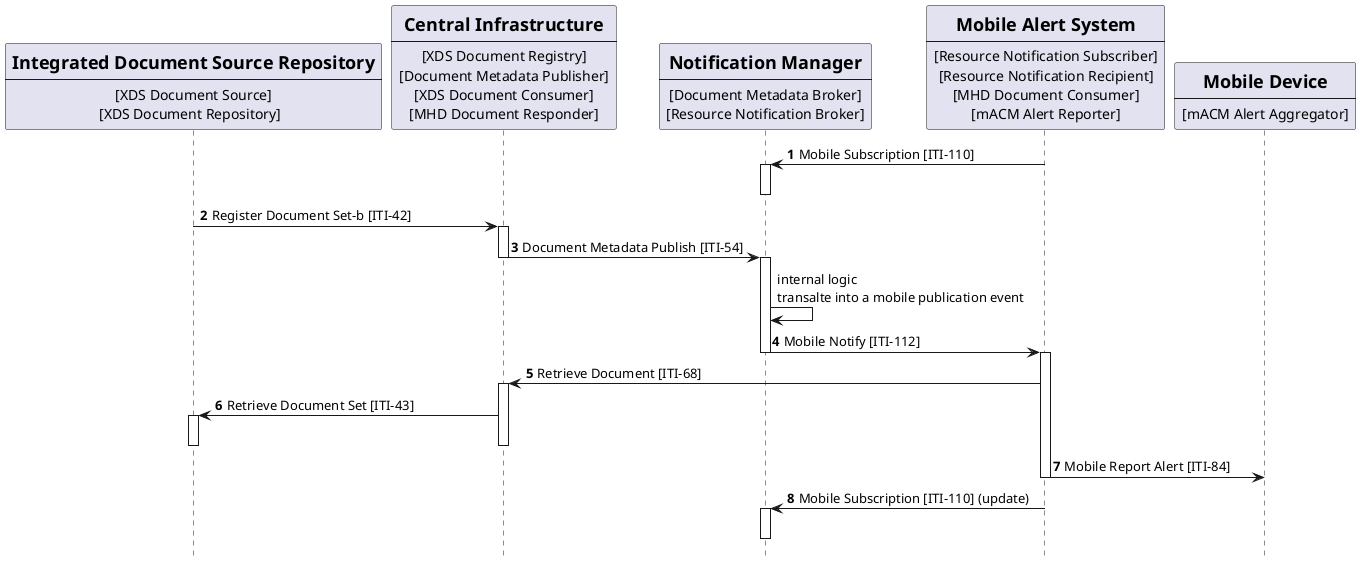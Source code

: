 @startuml
skinparam svgDimensionStyle false
hide footbox
/'title "Subscription with DSUBm on DSUB infrastructure from Mobile Device" '/


participant Repository [
    =Integrated Document Source Repository
    ----
    [XDS Document Source]
    [XDS Document Repository]  
] 

participant Central [
    =Central Infrastructure
    ----
    [XDS Document Registry]
    [Document Metadata Publisher]
    [XDS Document Consumer]
    [MHD Document Responder]
] 

participant Broker [
    =Notification Manager
    ----
    [Document Metadata Broker]
    [Resource Notification Broker]
] 


participant MobDevice [
    =Mobile Alert System 
    ----
    [Resource Notification Subscriber]
    [Resource Notification Recipient]
    [MHD Document Consumer]
    [mACM Alert Reporter]
] 

participant Device [
    =Mobile Device
    ----
    [mACM Alert Aggregator]
] 

autonumber "<b>"
MobDevice -> Broker: Mobile Subscription [ITI-110]
activate Broker
deactivate Broker
Repository -> Central: Register Document Set-b [ITI-42]
activate Central
Central -> Broker:  Document Metadata Publish [ITI-54]
deactivate Central
activate Broker
autonumber stop 
Broker -> Broker: internal logic\ntransalte into a mobile publication event
autonumber 4 "<b>"
Broker  -> MobDevice: Mobile Notify [ITI-112]
deactivate Broker

activate MobDevice
MobDevice -> Central: Retrieve Document [ITI-68]
activate Central
Central -> Repository: Retrieve Document Set [ITI-43]
activate Repository
deactivate Repository
deactivate Central
MobDevice -> Device: Mobile Report Alert [ITI-84]
deactivate MobDevice

MobDevice -> Broker: Mobile Subscription [ITI-110] (update)
activate Broker
deactivate Broker

@enduml